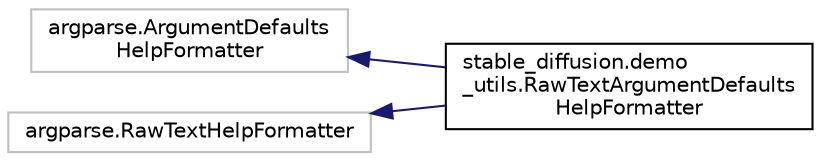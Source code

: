 digraph "Graphical Class Hierarchy"
{
 // LATEX_PDF_SIZE
  edge [fontname="Helvetica",fontsize="10",labelfontname="Helvetica",labelfontsize="10"];
  node [fontname="Helvetica",fontsize="10",shape=record];
  rankdir="LR";
  Node1766 [label="argparse.ArgumentDefaults\lHelpFormatter",height=0.2,width=0.4,color="grey75", fillcolor="white", style="filled",tooltip=" "];
  Node1766 -> Node0 [dir="back",color="midnightblue",fontsize="10",style="solid",fontname="Helvetica"];
  Node0 [label="stable_diffusion.demo\l_utils.RawTextArgumentDefaults\lHelpFormatter",height=0.2,width=0.4,color="black", fillcolor="white", style="filled",URL="$classstable__diffusion_1_1demo__utils_1_1RawTextArgumentDefaultsHelpFormatter.html",tooltip=" "];
  Node11122 [label="argparse.RawTextHelpFormatter",height=0.2,width=0.4,color="grey75", fillcolor="white", style="filled",tooltip=" "];
  Node11122 -> Node0 [dir="back",color="midnightblue",fontsize="10",style="solid",fontname="Helvetica"];
}
